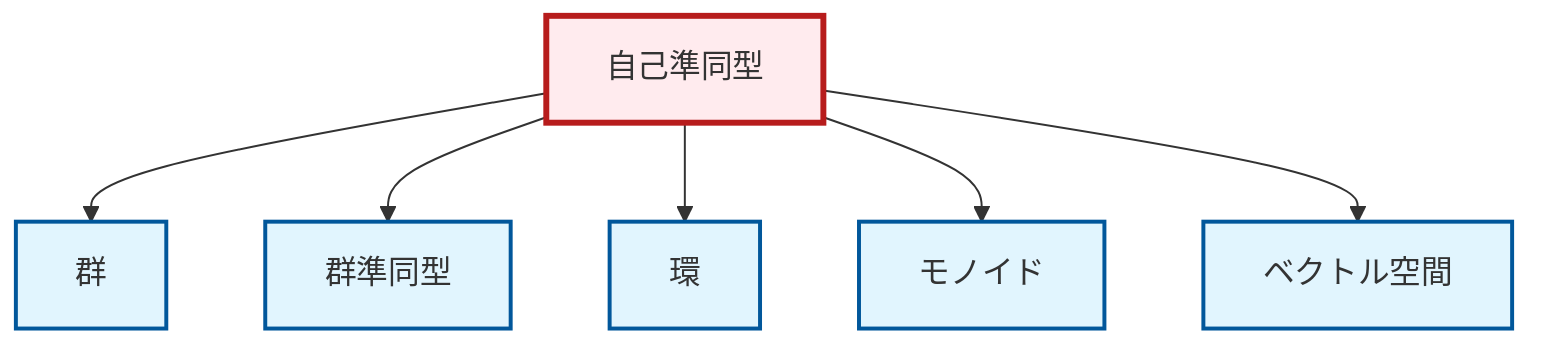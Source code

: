 graph TD
    classDef definition fill:#e1f5fe,stroke:#01579b,stroke-width:2px
    classDef theorem fill:#f3e5f5,stroke:#4a148c,stroke-width:2px
    classDef axiom fill:#fff3e0,stroke:#e65100,stroke-width:2px
    classDef example fill:#e8f5e9,stroke:#1b5e20,stroke-width:2px
    classDef current fill:#ffebee,stroke:#b71c1c,stroke-width:3px
    def-monoid["モノイド"]:::definition
    def-homomorphism["群準同型"]:::definition
    def-endomorphism["自己準同型"]:::definition
    def-vector-space["ベクトル空間"]:::definition
    def-group["群"]:::definition
    def-ring["環"]:::definition
    def-endomorphism --> def-group
    def-endomorphism --> def-homomorphism
    def-endomorphism --> def-ring
    def-endomorphism --> def-monoid
    def-endomorphism --> def-vector-space
    class def-endomorphism current